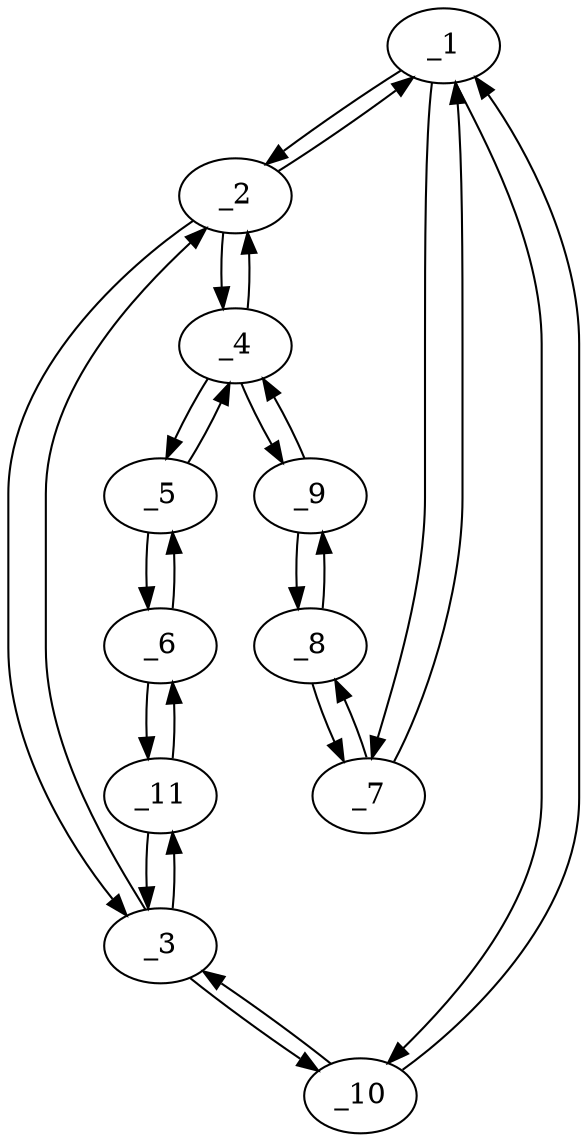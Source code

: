 digraph s0176_08 {
	_1	 [x="165.000000",
		y="89.000000"];
	_2	 [x="170.000000",
		y="97.000000"];
	_1 -> _2	 [angle="1.012197",
		orient="0.847998"];
	_7	 [x="151.000000",
		y="82.000000"];
	_1 -> _7	 [angle="-2.677945",
		orient="-0.447214"];
	_10	 [x="181.000000",
		y="84.000000"];
	_1 -> _10	 [angle="-0.302885",
		orient="-0.298275"];
	_2 -> _1	 [angle="-2.129396",
		orient="-0.847998"];
	_3	 [x="184.000000",
		y="98.000000"];
	_2 -> _3	 [angle="0.071307",
		orient="0.071247"];
	_4	 [x="148.000000",
		y="112.000000"];
	_2 -> _4	 [angle="2.543174",
		orient="0.563337"];
	_3 -> _2	 [angle="-3.070285",
		orient="-0.071247"];
	_3 -> _10	 [angle="-1.781890",
		orient="-0.977802"];
	_11	 [x="188.000000",
		y="119.000000"];
	_3 -> _11	 [angle="1.382575",
		orient="0.982339"];
	_4 -> _2	 [angle="-0.598419",
		orient="-0.563337"];
	_5	 [x="156.000000",
		y="116.000000"];
	_4 -> _5	 [angle="0.463648",
		orient="0.447214"];
	_9	 [x="136.000000",
		y="104.000000"];
	_4 -> _9	 [angle="-2.553590",
		orient="-0.554700"];
	_5 -> _4	 [angle="-2.677945",
		orient="-0.447214"];
	_6	 [x="169.000000",
		y="120.000000"];
	_5 -> _6	 [angle="0.298499",
		orient="0.294086"];
	_6 -> _5	 [angle="-2.843094",
		orient="-0.294086"];
	_6 -> _11	 [angle="-0.052583",
		orient="-0.052559"];
	_7 -> _1	 [angle="0.463648",
		orient="0.447214"];
	_8	 [x="140.000000",
		y="91.000000"];
	_7 -> _8	 [angle="2.455863",
		orient="0.633238"];
	_8 -> _7	 [angle="-0.685730",
		orient="-0.633238"];
	_8 -> _9	 [angle="1.869295",
		orient="0.955779"];
	_9 -> _4	 [angle="0.588003",
		orient="0.554700"];
	_9 -> _8	 [angle="-1.272297",
		orient="-0.955779"];
	_10 -> _1	 [angle="2.838708",
		orient="0.298275"];
	_10 -> _3	 [angle="1.359703",
		orient="0.977802"];
	_11 -> _3	 [angle="-1.759018",
		orient="-0.982339"];
	_11 -> _6	 [angle="3.089010",
		orient="0.052559"];
}
